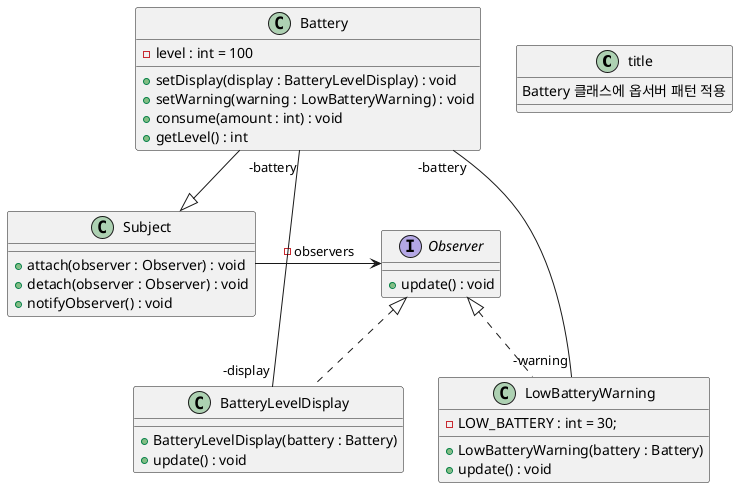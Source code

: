 @startuml

title : Battery 클래스에 옵서버 패턴 적용

class Subject {
    + attach(observer : Observer) : void
    + detach(observer : Observer) : void
    + notifyObserver() : void
}

interface Observer {
    + update() : void
}

class Battery {
    - level : int = 100
    + setDisplay(display : BatteryLevelDisplay) : void
    + setWarning(warning : LowBatteryWarning) : void
    + consume(amount : int) : void
    + getLevel() : int
}

class BatteryLevelDisplay {
    + BatteryLevelDisplay(battery : Battery)
    + update() : void
}

class LowBatteryWarning {
    - LOW_BATTERY : int = 30;
    + LowBatteryWarning(battery : Battery)
    + update() : void
}

Subject -> Observer : -observers
Battery --|> Subject
Battery "-battery" -- "-display" BatteryLevelDisplay
Battery "-battery" -- "-warning" LowBatteryWarning
Observer <|.. BatteryLevelDisplay
Observer <|.. LowBatteryWarning

@enduml
